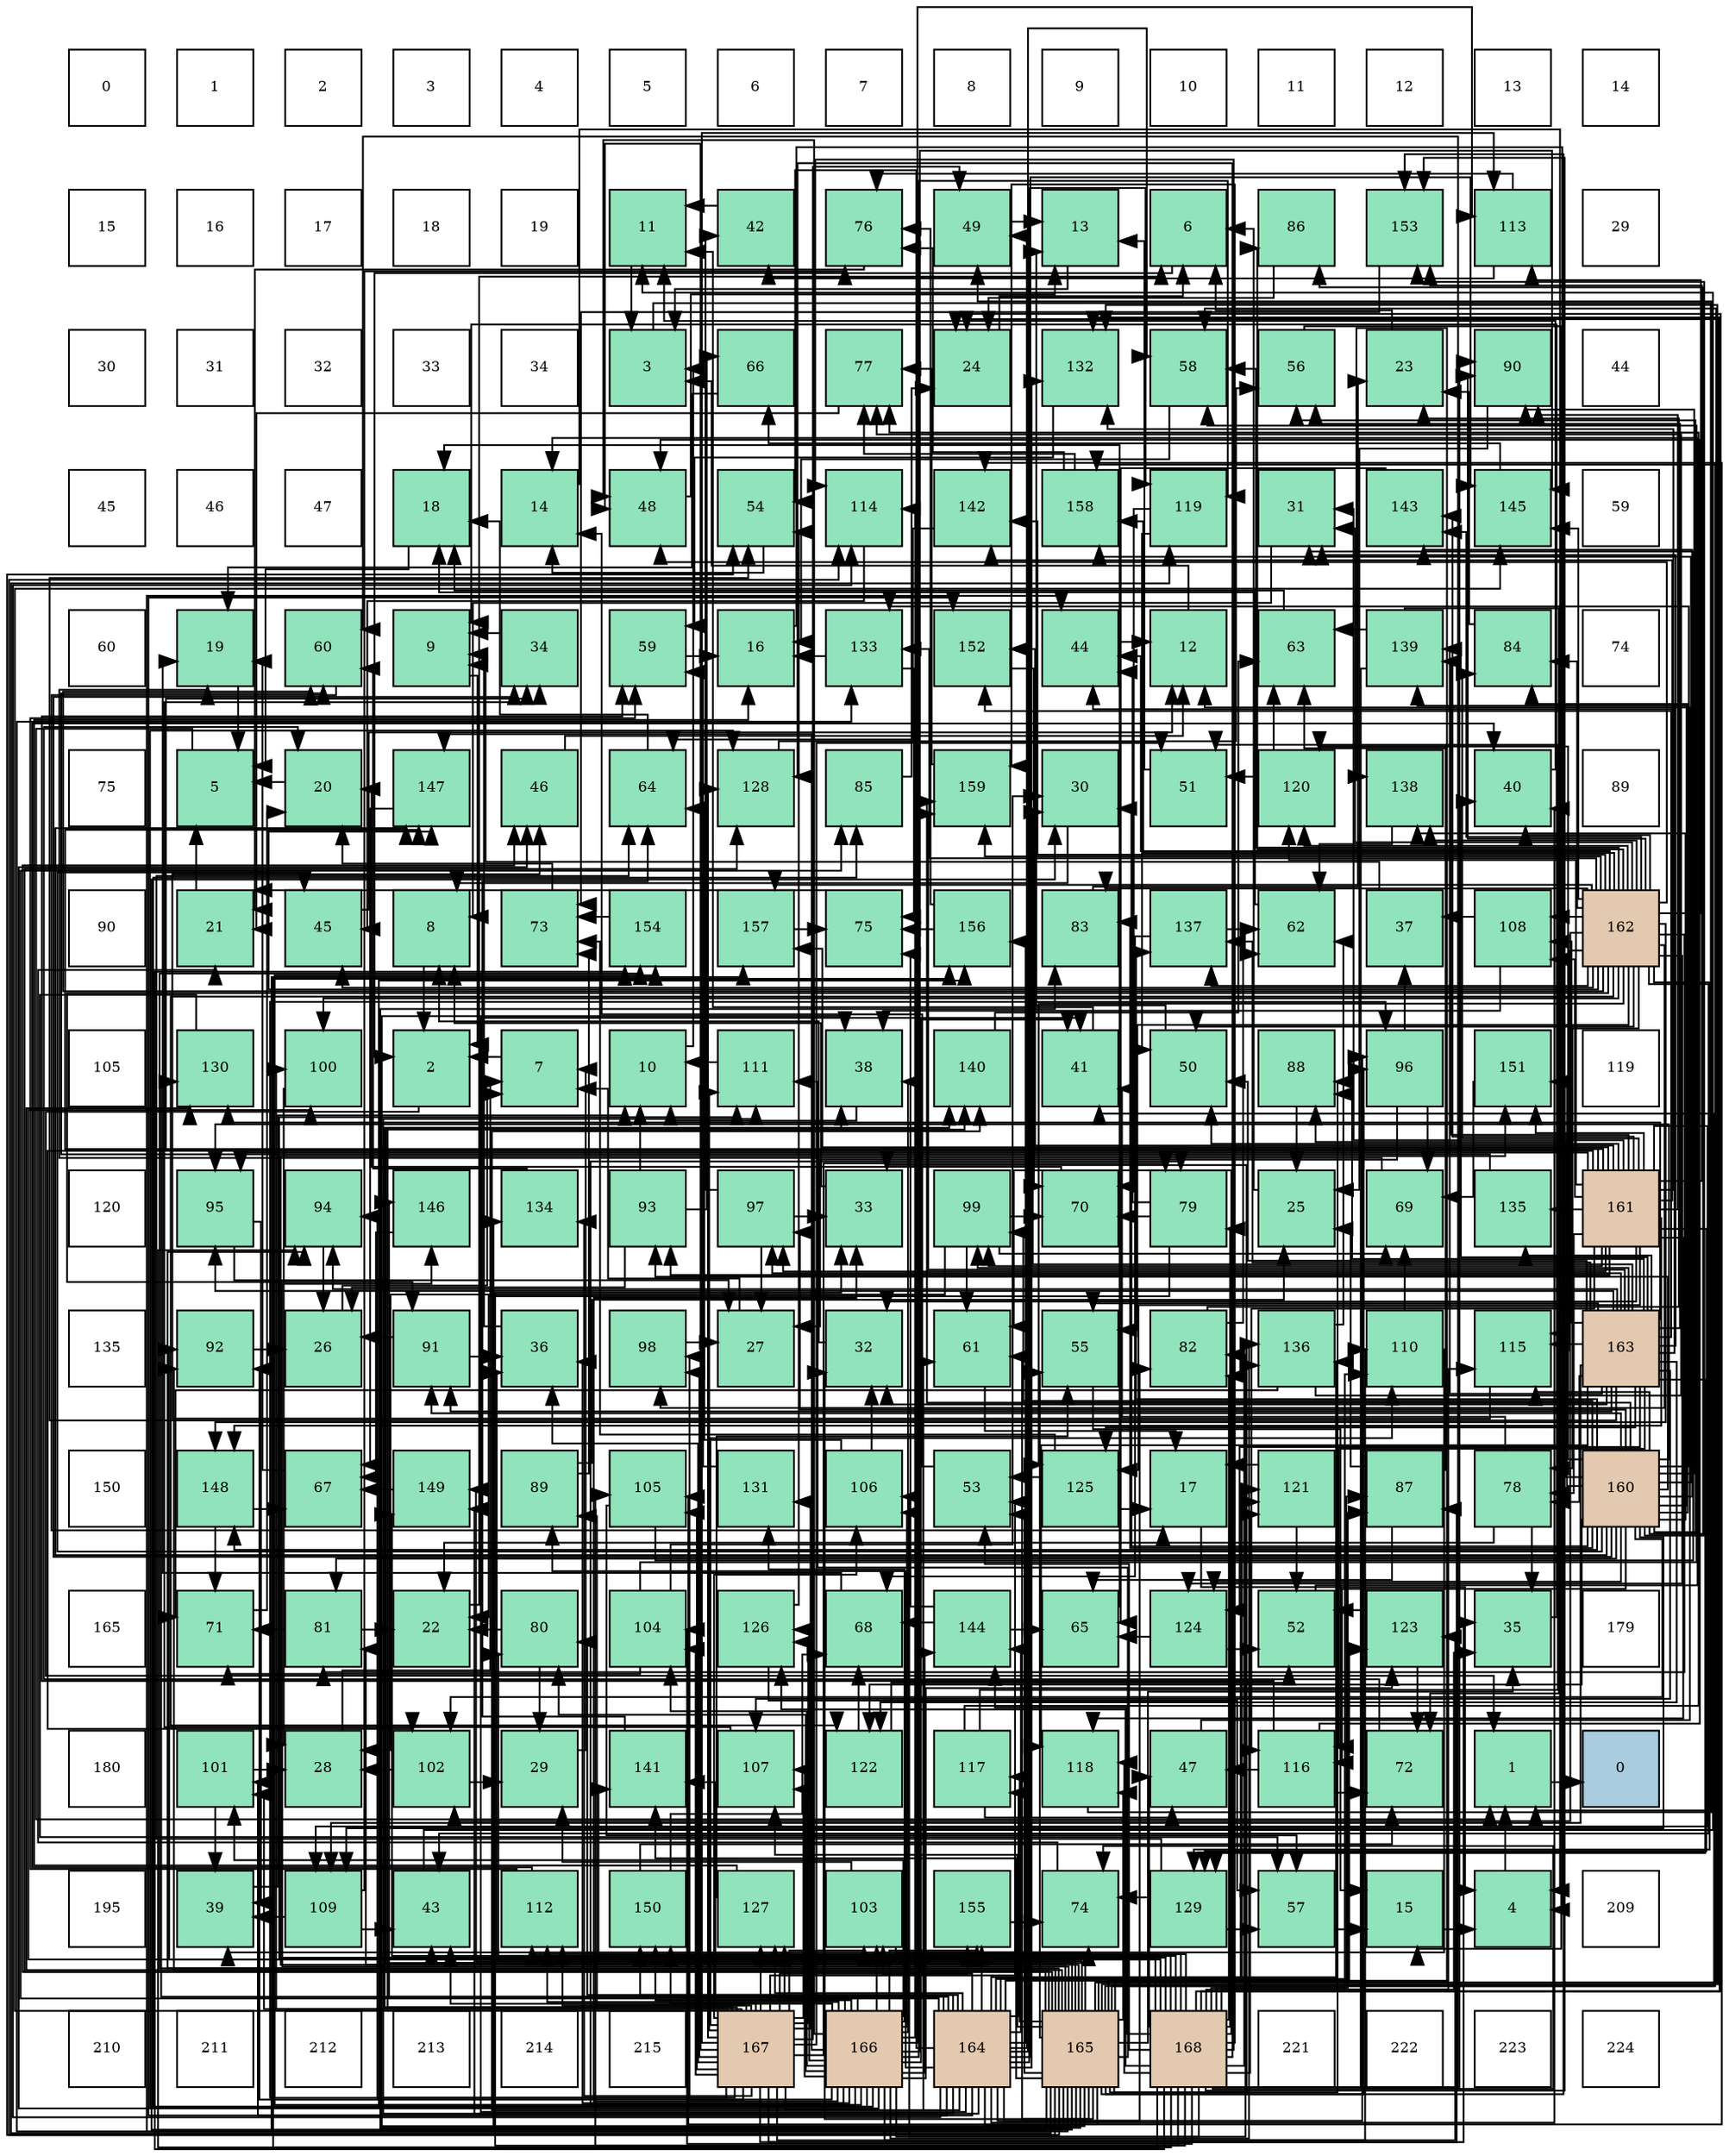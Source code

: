 digraph layout{
 rankdir=TB;
 splines=ortho;
 node [style=filled shape=square fixedsize=true width=0.6];
0[label="0", fontsize=8, fillcolor="#ffffff"];
1[label="1", fontsize=8, fillcolor="#ffffff"];
2[label="2", fontsize=8, fillcolor="#ffffff"];
3[label="3", fontsize=8, fillcolor="#ffffff"];
4[label="4", fontsize=8, fillcolor="#ffffff"];
5[label="5", fontsize=8, fillcolor="#ffffff"];
6[label="6", fontsize=8, fillcolor="#ffffff"];
7[label="7", fontsize=8, fillcolor="#ffffff"];
8[label="8", fontsize=8, fillcolor="#ffffff"];
9[label="9", fontsize=8, fillcolor="#ffffff"];
10[label="10", fontsize=8, fillcolor="#ffffff"];
11[label="11", fontsize=8, fillcolor="#ffffff"];
12[label="12", fontsize=8, fillcolor="#ffffff"];
13[label="13", fontsize=8, fillcolor="#ffffff"];
14[label="14", fontsize=8, fillcolor="#ffffff"];
15[label="15", fontsize=8, fillcolor="#ffffff"];
16[label="16", fontsize=8, fillcolor="#ffffff"];
17[label="17", fontsize=8, fillcolor="#ffffff"];
18[label="18", fontsize=8, fillcolor="#ffffff"];
19[label="19", fontsize=8, fillcolor="#ffffff"];
20[label="11", fontsize=8, fillcolor="#91e3bb"];
21[label="42", fontsize=8, fillcolor="#91e3bb"];
22[label="76", fontsize=8, fillcolor="#91e3bb"];
23[label="49", fontsize=8, fillcolor="#91e3bb"];
24[label="13", fontsize=8, fillcolor="#91e3bb"];
25[label="6", fontsize=8, fillcolor="#91e3bb"];
26[label="86", fontsize=8, fillcolor="#91e3bb"];
27[label="153", fontsize=8, fillcolor="#91e3bb"];
28[label="113", fontsize=8, fillcolor="#91e3bb"];
29[label="29", fontsize=8, fillcolor="#ffffff"];
30[label="30", fontsize=8, fillcolor="#ffffff"];
31[label="31", fontsize=8, fillcolor="#ffffff"];
32[label="32", fontsize=8, fillcolor="#ffffff"];
33[label="33", fontsize=8, fillcolor="#ffffff"];
34[label="34", fontsize=8, fillcolor="#ffffff"];
35[label="3", fontsize=8, fillcolor="#91e3bb"];
36[label="66", fontsize=8, fillcolor="#91e3bb"];
37[label="77", fontsize=8, fillcolor="#91e3bb"];
38[label="24", fontsize=8, fillcolor="#91e3bb"];
39[label="132", fontsize=8, fillcolor="#91e3bb"];
40[label="58", fontsize=8, fillcolor="#91e3bb"];
41[label="56", fontsize=8, fillcolor="#91e3bb"];
42[label="23", fontsize=8, fillcolor="#91e3bb"];
43[label="90", fontsize=8, fillcolor="#91e3bb"];
44[label="44", fontsize=8, fillcolor="#ffffff"];
45[label="45", fontsize=8, fillcolor="#ffffff"];
46[label="46", fontsize=8, fillcolor="#ffffff"];
47[label="47", fontsize=8, fillcolor="#ffffff"];
48[label="18", fontsize=8, fillcolor="#91e3bb"];
49[label="14", fontsize=8, fillcolor="#91e3bb"];
50[label="48", fontsize=8, fillcolor="#91e3bb"];
51[label="54", fontsize=8, fillcolor="#91e3bb"];
52[label="114", fontsize=8, fillcolor="#91e3bb"];
53[label="142", fontsize=8, fillcolor="#91e3bb"];
54[label="158", fontsize=8, fillcolor="#91e3bb"];
55[label="119", fontsize=8, fillcolor="#91e3bb"];
56[label="31", fontsize=8, fillcolor="#91e3bb"];
57[label="143", fontsize=8, fillcolor="#91e3bb"];
58[label="145", fontsize=8, fillcolor="#91e3bb"];
59[label="59", fontsize=8, fillcolor="#ffffff"];
60[label="60", fontsize=8, fillcolor="#ffffff"];
61[label="19", fontsize=8, fillcolor="#91e3bb"];
62[label="60", fontsize=8, fillcolor="#91e3bb"];
63[label="9", fontsize=8, fillcolor="#91e3bb"];
64[label="34", fontsize=8, fillcolor="#91e3bb"];
65[label="59", fontsize=8, fillcolor="#91e3bb"];
66[label="16", fontsize=8, fillcolor="#91e3bb"];
67[label="133", fontsize=8, fillcolor="#91e3bb"];
68[label="152", fontsize=8, fillcolor="#91e3bb"];
69[label="44", fontsize=8, fillcolor="#91e3bb"];
70[label="12", fontsize=8, fillcolor="#91e3bb"];
71[label="63", fontsize=8, fillcolor="#91e3bb"];
72[label="139", fontsize=8, fillcolor="#91e3bb"];
73[label="84", fontsize=8, fillcolor="#91e3bb"];
74[label="74", fontsize=8, fillcolor="#ffffff"];
75[label="75", fontsize=8, fillcolor="#ffffff"];
76[label="5", fontsize=8, fillcolor="#91e3bb"];
77[label="20", fontsize=8, fillcolor="#91e3bb"];
78[label="147", fontsize=8, fillcolor="#91e3bb"];
79[label="46", fontsize=8, fillcolor="#91e3bb"];
80[label="64", fontsize=8, fillcolor="#91e3bb"];
81[label="128", fontsize=8, fillcolor="#91e3bb"];
82[label="85", fontsize=8, fillcolor="#91e3bb"];
83[label="159", fontsize=8, fillcolor="#91e3bb"];
84[label="30", fontsize=8, fillcolor="#91e3bb"];
85[label="51", fontsize=8, fillcolor="#91e3bb"];
86[label="120", fontsize=8, fillcolor="#91e3bb"];
87[label="138", fontsize=8, fillcolor="#91e3bb"];
88[label="40", fontsize=8, fillcolor="#91e3bb"];
89[label="89", fontsize=8, fillcolor="#ffffff"];
90[label="90", fontsize=8, fillcolor="#ffffff"];
91[label="21", fontsize=8, fillcolor="#91e3bb"];
92[label="45", fontsize=8, fillcolor="#91e3bb"];
93[label="8", fontsize=8, fillcolor="#91e3bb"];
94[label="73", fontsize=8, fillcolor="#91e3bb"];
95[label="154", fontsize=8, fillcolor="#91e3bb"];
96[label="157", fontsize=8, fillcolor="#91e3bb"];
97[label="75", fontsize=8, fillcolor="#91e3bb"];
98[label="156", fontsize=8, fillcolor="#91e3bb"];
99[label="83", fontsize=8, fillcolor="#91e3bb"];
100[label="137", fontsize=8, fillcolor="#91e3bb"];
101[label="62", fontsize=8, fillcolor="#91e3bb"];
102[label="37", fontsize=8, fillcolor="#91e3bb"];
103[label="108", fontsize=8, fillcolor="#91e3bb"];
104[label="162", fontsize=8, fillcolor="#e3c9af"];
105[label="105", fontsize=8, fillcolor="#ffffff"];
106[label="130", fontsize=8, fillcolor="#91e3bb"];
107[label="100", fontsize=8, fillcolor="#91e3bb"];
108[label="2", fontsize=8, fillcolor="#91e3bb"];
109[label="7", fontsize=8, fillcolor="#91e3bb"];
110[label="10", fontsize=8, fillcolor="#91e3bb"];
111[label="111", fontsize=8, fillcolor="#91e3bb"];
112[label="38", fontsize=8, fillcolor="#91e3bb"];
113[label="140", fontsize=8, fillcolor="#91e3bb"];
114[label="41", fontsize=8, fillcolor="#91e3bb"];
115[label="50", fontsize=8, fillcolor="#91e3bb"];
116[label="88", fontsize=8, fillcolor="#91e3bb"];
117[label="96", fontsize=8, fillcolor="#91e3bb"];
118[label="151", fontsize=8, fillcolor="#91e3bb"];
119[label="119", fontsize=8, fillcolor="#ffffff"];
120[label="120", fontsize=8, fillcolor="#ffffff"];
121[label="95", fontsize=8, fillcolor="#91e3bb"];
122[label="94", fontsize=8, fillcolor="#91e3bb"];
123[label="146", fontsize=8, fillcolor="#91e3bb"];
124[label="134", fontsize=8, fillcolor="#91e3bb"];
125[label="93", fontsize=8, fillcolor="#91e3bb"];
126[label="97", fontsize=8, fillcolor="#91e3bb"];
127[label="33", fontsize=8, fillcolor="#91e3bb"];
128[label="99", fontsize=8, fillcolor="#91e3bb"];
129[label="70", fontsize=8, fillcolor="#91e3bb"];
130[label="79", fontsize=8, fillcolor="#91e3bb"];
131[label="25", fontsize=8, fillcolor="#91e3bb"];
132[label="69", fontsize=8, fillcolor="#91e3bb"];
133[label="135", fontsize=8, fillcolor="#91e3bb"];
134[label="161", fontsize=8, fillcolor="#e3c9af"];
135[label="135", fontsize=8, fillcolor="#ffffff"];
136[label="92", fontsize=8, fillcolor="#91e3bb"];
137[label="26", fontsize=8, fillcolor="#91e3bb"];
138[label="91", fontsize=8, fillcolor="#91e3bb"];
139[label="36", fontsize=8, fillcolor="#91e3bb"];
140[label="98", fontsize=8, fillcolor="#91e3bb"];
141[label="27", fontsize=8, fillcolor="#91e3bb"];
142[label="32", fontsize=8, fillcolor="#91e3bb"];
143[label="61", fontsize=8, fillcolor="#91e3bb"];
144[label="55", fontsize=8, fillcolor="#91e3bb"];
145[label="82", fontsize=8, fillcolor="#91e3bb"];
146[label="136", fontsize=8, fillcolor="#91e3bb"];
147[label="110", fontsize=8, fillcolor="#91e3bb"];
148[label="115", fontsize=8, fillcolor="#91e3bb"];
149[label="163", fontsize=8, fillcolor="#e3c9af"];
150[label="150", fontsize=8, fillcolor="#ffffff"];
151[label="148", fontsize=8, fillcolor="#91e3bb"];
152[label="67", fontsize=8, fillcolor="#91e3bb"];
153[label="149", fontsize=8, fillcolor="#91e3bb"];
154[label="89", fontsize=8, fillcolor="#91e3bb"];
155[label="105", fontsize=8, fillcolor="#91e3bb"];
156[label="131", fontsize=8, fillcolor="#91e3bb"];
157[label="106", fontsize=8, fillcolor="#91e3bb"];
158[label="53", fontsize=8, fillcolor="#91e3bb"];
159[label="125", fontsize=8, fillcolor="#91e3bb"];
160[label="17", fontsize=8, fillcolor="#91e3bb"];
161[label="121", fontsize=8, fillcolor="#91e3bb"];
162[label="87", fontsize=8, fillcolor="#91e3bb"];
163[label="78", fontsize=8, fillcolor="#91e3bb"];
164[label="160", fontsize=8, fillcolor="#e3c9af"];
165[label="165", fontsize=8, fillcolor="#ffffff"];
166[label="71", fontsize=8, fillcolor="#91e3bb"];
167[label="81", fontsize=8, fillcolor="#91e3bb"];
168[label="22", fontsize=8, fillcolor="#91e3bb"];
169[label="80", fontsize=8, fillcolor="#91e3bb"];
170[label="104", fontsize=8, fillcolor="#91e3bb"];
171[label="126", fontsize=8, fillcolor="#91e3bb"];
172[label="68", fontsize=8, fillcolor="#91e3bb"];
173[label="144", fontsize=8, fillcolor="#91e3bb"];
174[label="65", fontsize=8, fillcolor="#91e3bb"];
175[label="124", fontsize=8, fillcolor="#91e3bb"];
176[label="52", fontsize=8, fillcolor="#91e3bb"];
177[label="123", fontsize=8, fillcolor="#91e3bb"];
178[label="35", fontsize=8, fillcolor="#91e3bb"];
179[label="179", fontsize=8, fillcolor="#ffffff"];
180[label="180", fontsize=8, fillcolor="#ffffff"];
181[label="101", fontsize=8, fillcolor="#91e3bb"];
182[label="28", fontsize=8, fillcolor="#91e3bb"];
183[label="102", fontsize=8, fillcolor="#91e3bb"];
184[label="29", fontsize=8, fillcolor="#91e3bb"];
185[label="141", fontsize=8, fillcolor="#91e3bb"];
186[label="107", fontsize=8, fillcolor="#91e3bb"];
187[label="122", fontsize=8, fillcolor="#91e3bb"];
188[label="117", fontsize=8, fillcolor="#91e3bb"];
189[label="118", fontsize=8, fillcolor="#91e3bb"];
190[label="47", fontsize=8, fillcolor="#91e3bb"];
191[label="116", fontsize=8, fillcolor="#91e3bb"];
192[label="72", fontsize=8, fillcolor="#91e3bb"];
193[label="1", fontsize=8, fillcolor="#91e3bb"];
194[label="0", fontsize=8, fillcolor="#a9ccde"];
195[label="195", fontsize=8, fillcolor="#ffffff"];
196[label="39", fontsize=8, fillcolor="#91e3bb"];
197[label="109", fontsize=8, fillcolor="#91e3bb"];
198[label="43", fontsize=8, fillcolor="#91e3bb"];
199[label="112", fontsize=8, fillcolor="#91e3bb"];
200[label="150", fontsize=8, fillcolor="#91e3bb"];
201[label="127", fontsize=8, fillcolor="#91e3bb"];
202[label="103", fontsize=8, fillcolor="#91e3bb"];
203[label="155", fontsize=8, fillcolor="#91e3bb"];
204[label="74", fontsize=8, fillcolor="#91e3bb"];
205[label="129", fontsize=8, fillcolor="#91e3bb"];
206[label="57", fontsize=8, fillcolor="#91e3bb"];
207[label="15", fontsize=8, fillcolor="#91e3bb"];
208[label="4", fontsize=8, fillcolor="#91e3bb"];
209[label="209", fontsize=8, fillcolor="#ffffff"];
210[label="210", fontsize=8, fillcolor="#ffffff"];
211[label="211", fontsize=8, fillcolor="#ffffff"];
212[label="212", fontsize=8, fillcolor="#ffffff"];
213[label="213", fontsize=8, fillcolor="#ffffff"];
214[label="214", fontsize=8, fillcolor="#ffffff"];
215[label="215", fontsize=8, fillcolor="#ffffff"];
216[label="167", fontsize=8, fillcolor="#e3c9af"];
217[label="166", fontsize=8, fillcolor="#e3c9af"];
218[label="164", fontsize=8, fillcolor="#e3c9af"];
219[label="165", fontsize=8, fillcolor="#e3c9af"];
220[label="168", fontsize=8, fillcolor="#e3c9af"];
221[label="221", fontsize=8, fillcolor="#ffffff"];
222[label="222", fontsize=8, fillcolor="#ffffff"];
223[label="223", fontsize=8, fillcolor="#ffffff"];
224[label="224", fontsize=8, fillcolor="#ffffff"];
edge [constraint=false, style=vis];193 -> 194;
108 -> 193;
35 -> 193;
208 -> 193;
76 -> 193;
25 -> 108;
109 -> 108;
93 -> 108;
63 -> 108;
110 -> 35;
20 -> 35;
70 -> 35;
24 -> 35;
49 -> 208;
207 -> 208;
66 -> 208;
160 -> 208;
48 -> 76;
61 -> 76;
77 -> 76;
91 -> 76;
168 -> 25;
42 -> 25;
38 -> 25;
131 -> 25;
137 -> 109;
141 -> 109;
182 -> 109;
184 -> 109;
84 -> 93;
56 -> 93;
142 -> 93;
127 -> 93;
64 -> 63;
178 -> 63;
139 -> 63;
102 -> 63;
112 -> 110;
196 -> 110;
88 -> 20;
114 -> 20;
21 -> 20;
198 -> 20;
69 -> 70;
92 -> 70;
79 -> 70;
190 -> 70;
50 -> 24;
23 -> 24;
115 -> 24;
85 -> 24;
176 -> 49;
158 -> 49;
51 -> 49;
144 -> 207;
41 -> 207;
206 -> 207;
40 -> 66;
65 -> 66;
62 -> 160;
143 -> 160;
101 -> 48;
71 -> 48;
80 -> 48;
174 -> 48;
36 -> 61;
152 -> 61;
172 -> 61;
132 -> 61;
129 -> 77;
166 -> 77;
192 -> 77;
94 -> 77;
204 -> 91;
97 -> 91;
22 -> 91;
37 -> 91;
163 -> 168;
163 -> 178;
163 -> 114;
130 -> 168;
130 -> 69;
130 -> 129;
169 -> 168;
169 -> 184;
167 -> 168;
167 -> 166;
145 -> 42;
145 -> 101;
99 -> 42;
73 -> 42;
82 -> 38;
26 -> 38;
162 -> 131;
162 -> 71;
162 -> 174;
116 -> 131;
154 -> 131;
154 -> 94;
43 -> 131;
138 -> 137;
138 -> 139;
136 -> 137;
125 -> 110;
125 -> 137;
125 -> 36;
122 -> 137;
121 -> 141;
121 -> 196;
117 -> 141;
117 -> 102;
117 -> 132;
126 -> 141;
126 -> 127;
126 -> 21;
140 -> 141;
128 -> 182;
128 -> 143;
128 -> 132;
128 -> 129;
107 -> 182;
181 -> 182;
181 -> 196;
183 -> 182;
183 -> 184;
202 -> 184;
202 -> 204;
170 -> 84;
170 -> 40;
170 -> 166;
155 -> 56;
155 -> 206;
157 -> 142;
157 -> 80;
186 -> 64;
103 -> 102;
103 -> 112;
197 -> 196;
197 -> 198;
197 -> 22;
147 -> 196;
147 -> 132;
111 -> 110;
199 -> 88;
199 -> 65;
28 -> 21;
28 -> 22;
52 -> 92;
148 -> 79;
191 -> 190;
191 -> 50;
191 -> 65;
191 -> 192;
188 -> 190;
188 -> 85;
188 -> 37;
189 -> 23;
55 -> 115;
55 -> 129;
86 -> 85;
86 -> 71;
161 -> 160;
161 -> 176;
187 -> 176;
187 -> 172;
177 -> 176;
177 -> 192;
175 -> 176;
175 -> 174;
159 -> 160;
159 -> 158;
159 -> 94;
171 -> 51;
171 -> 206;
201 -> 66;
201 -> 144;
81 -> 41;
205 -> 206;
205 -> 80;
205 -> 204;
106 -> 206;
156 -> 65;
39 -> 65;
67 -> 66;
67 -> 97;
124 -> 62;
133 -> 62;
146 -> 101;
146 -> 166;
146 -> 37;
100 -> 101;
100 -> 172;
87 -> 101;
72 -> 71;
72 -> 192;
72 -> 204;
113 -> 71;
185 -> 80;
53 -> 80;
57 -> 174;
173 -> 174;
173 -> 172;
173 -> 97;
58 -> 36;
123 -> 152;
78 -> 152;
151 -> 152;
151 -> 166;
153 -> 152;
200 -> 172;
200 -> 192;
118 -> 132;
68 -> 129;
27 -> 94;
95 -> 94;
203 -> 204;
98 -> 97;
98 -> 22;
96 -> 97;
54 -> 22;
54 -> 37;
83 -> 37;
164 -> 84;
164 -> 64;
164 -> 92;
164 -> 41;
164 -> 167;
164 -> 99;
164 -> 73;
164 -> 26;
164 -> 116;
164 -> 43;
164 -> 138;
164 -> 125;
164 -> 121;
164 -> 126;
164 -> 128;
164 -> 183;
164 -> 197;
164 -> 148;
164 -> 191;
164 -> 86;
164 -> 187;
164 -> 175;
164 -> 67;
164 -> 100;
164 -> 87;
164 -> 72;
164 -> 57;
164 -> 78;
164 -> 151;
164 -> 118;
164 -> 27;
164 -> 54;
164 -> 83;
134 -> 56;
134 -> 142;
134 -> 64;
134 -> 115;
134 -> 163;
134 -> 73;
134 -> 43;
134 -> 125;
134 -> 121;
134 -> 126;
134 -> 128;
134 -> 183;
134 -> 103;
134 -> 197;
134 -> 191;
134 -> 189;
134 -> 86;
134 -> 159;
134 -> 205;
134 -> 39;
134 -> 133;
134 -> 72;
134 -> 53;
134 -> 57;
134 -> 78;
134 -> 151;
134 -> 118;
134 -> 68;
134 -> 27;
134 -> 96;
104 -> 56;
104 -> 88;
104 -> 198;
104 -> 69;
104 -> 92;
104 -> 50;
104 -> 115;
104 -> 144;
104 -> 40;
104 -> 62;
104 -> 163;
104 -> 167;
104 -> 99;
104 -> 73;
104 -> 26;
104 -> 43;
104 -> 138;
104 -> 140;
104 -> 107;
104 -> 183;
104 -> 103;
104 -> 28;
104 -> 148;
104 -> 86;
104 -> 187;
104 -> 175;
104 -> 159;
104 -> 205;
104 -> 67;
104 -> 100;
104 -> 87;
104 -> 53;
104 -> 57;
104 -> 58;
104 -> 78;
104 -> 151;
104 -> 96;
104 -> 54;
104 -> 83;
149 -> 84;
149 -> 56;
149 -> 142;
149 -> 88;
149 -> 69;
149 -> 115;
149 -> 51;
149 -> 144;
149 -> 41;
149 -> 163;
149 -> 116;
149 -> 138;
149 -> 122;
149 -> 121;
149 -> 126;
149 -> 128;
149 -> 186;
149 -> 103;
149 -> 197;
149 -> 148;
149 -> 191;
149 -> 189;
149 -> 187;
149 -> 175;
149 -> 159;
149 -> 205;
149 -> 106;
149 -> 133;
149 -> 100;
149 -> 72;
149 -> 68;
149 -> 83;
218 -> 88;
218 -> 114;
218 -> 23;
218 -> 51;
218 -> 40;
218 -> 169;
218 -> 145;
218 -> 82;
218 -> 162;
218 -> 154;
218 -> 117;
218 -> 181;
218 -> 202;
218 -> 111;
218 -> 52;
218 -> 188;
218 -> 55;
218 -> 161;
218 -> 177;
218 -> 201;
218 -> 106;
218 -> 39;
218 -> 146;
218 -> 113;
218 -> 53;
218 -> 173;
218 -> 58;
218 -> 123;
218 -> 153;
218 -> 200;
218 -> 68;
218 -> 203;
218 -> 98;
219 -> 38;
219 -> 84;
219 -> 142;
219 -> 127;
219 -> 178;
219 -> 139;
219 -> 112;
219 -> 114;
219 -> 198;
219 -> 69;
219 -> 79;
219 -> 158;
219 -> 51;
219 -> 144;
219 -> 40;
219 -> 143;
219 -> 167;
219 -> 99;
219 -> 116;
219 -> 136;
219 -> 122;
219 -> 117;
219 -> 155;
219 -> 186;
219 -> 111;
219 -> 52;
219 -> 188;
219 -> 189;
219 -> 55;
219 -> 161;
219 -> 81;
219 -> 106;
219 -> 39;
219 -> 67;
219 -> 124;
219 -> 87;
219 -> 113;
219 -> 185;
219 -> 123;
219 -> 153;
219 -> 118;
219 -> 27;
219 -> 95;
219 -> 96;
219 -> 54;
217 -> 127;
217 -> 139;
217 -> 112;
217 -> 114;
217 -> 198;
217 -> 79;
217 -> 50;
217 -> 130;
217 -> 169;
217 -> 145;
217 -> 82;
217 -> 140;
217 -> 181;
217 -> 202;
217 -> 170;
217 -> 157;
217 -> 186;
217 -> 147;
217 -> 199;
217 -> 28;
217 -> 52;
217 -> 55;
217 -> 177;
217 -> 171;
217 -> 201;
217 -> 81;
217 -> 156;
217 -> 146;
217 -> 185;
217 -> 173;
217 -> 58;
217 -> 78;
217 -> 200;
217 -> 95;
217 -> 203;
217 -> 98;
216 -> 178;
216 -> 139;
216 -> 112;
216 -> 50;
216 -> 23;
216 -> 85;
216 -> 158;
216 -> 143;
216 -> 130;
216 -> 162;
216 -> 154;
216 -> 136;
216 -> 122;
216 -> 117;
216 -> 140;
216 -> 107;
216 -> 181;
216 -> 202;
216 -> 170;
216 -> 155;
216 -> 157;
216 -> 186;
216 -> 147;
216 -> 111;
216 -> 199;
216 -> 28;
216 -> 177;
216 -> 171;
216 -> 201;
216 -> 81;
216 -> 156;
216 -> 124;
216 -> 113;
216 -> 58;
216 -> 200;
216 -> 203;
220 -> 38;
220 -> 127;
220 -> 178;
220 -> 190;
220 -> 158;
220 -> 62;
220 -> 143;
220 -> 130;
220 -> 169;
220 -> 145;
220 -> 162;
220 -> 43;
220 -> 136;
220 -> 122;
220 -> 107;
220 -> 170;
220 -> 155;
220 -> 157;
220 -> 147;
220 -> 111;
220 -> 199;
220 -> 52;
220 -> 148;
220 -> 189;
220 -> 161;
220 -> 171;
220 -> 81;
220 -> 39;
220 -> 146;
220 -> 185;
220 -> 173;
220 -> 153;
220 -> 27;
220 -> 95;
220 -> 98;
220 -> 83;
edge [constraint=true, style=invis];
0 -> 15 -> 30 -> 45 -> 60 -> 75 -> 90 -> 105 -> 120 -> 135 -> 150 -> 165 -> 180 -> 195 -> 210;
1 -> 16 -> 31 -> 46 -> 61 -> 76 -> 91 -> 106 -> 121 -> 136 -> 151 -> 166 -> 181 -> 196 -> 211;
2 -> 17 -> 32 -> 47 -> 62 -> 77 -> 92 -> 107 -> 122 -> 137 -> 152 -> 167 -> 182 -> 197 -> 212;
3 -> 18 -> 33 -> 48 -> 63 -> 78 -> 93 -> 108 -> 123 -> 138 -> 153 -> 168 -> 183 -> 198 -> 213;
4 -> 19 -> 34 -> 49 -> 64 -> 79 -> 94 -> 109 -> 124 -> 139 -> 154 -> 169 -> 184 -> 199 -> 214;
5 -> 20 -> 35 -> 50 -> 65 -> 80 -> 95 -> 110 -> 125 -> 140 -> 155 -> 170 -> 185 -> 200 -> 215;
6 -> 21 -> 36 -> 51 -> 66 -> 81 -> 96 -> 111 -> 126 -> 141 -> 156 -> 171 -> 186 -> 201 -> 216;
7 -> 22 -> 37 -> 52 -> 67 -> 82 -> 97 -> 112 -> 127 -> 142 -> 157 -> 172 -> 187 -> 202 -> 217;
8 -> 23 -> 38 -> 53 -> 68 -> 83 -> 98 -> 113 -> 128 -> 143 -> 158 -> 173 -> 188 -> 203 -> 218;
9 -> 24 -> 39 -> 54 -> 69 -> 84 -> 99 -> 114 -> 129 -> 144 -> 159 -> 174 -> 189 -> 204 -> 219;
10 -> 25 -> 40 -> 55 -> 70 -> 85 -> 100 -> 115 -> 130 -> 145 -> 160 -> 175 -> 190 -> 205 -> 220;
11 -> 26 -> 41 -> 56 -> 71 -> 86 -> 101 -> 116 -> 131 -> 146 -> 161 -> 176 -> 191 -> 206 -> 221;
12 -> 27 -> 42 -> 57 -> 72 -> 87 -> 102 -> 117 -> 132 -> 147 -> 162 -> 177 -> 192 -> 207 -> 222;
13 -> 28 -> 43 -> 58 -> 73 -> 88 -> 103 -> 118 -> 133 -> 148 -> 163 -> 178 -> 193 -> 208 -> 223;
14 -> 29 -> 44 -> 59 -> 74 -> 89 -> 104 -> 119 -> 134 -> 149 -> 164 -> 179 -> 194 -> 209 -> 224;
rank = same {0 -> 1 -> 2 -> 3 -> 4 -> 5 -> 6 -> 7 -> 8 -> 9 -> 10 -> 11 -> 12 -> 13 -> 14};
rank = same {15 -> 16 -> 17 -> 18 -> 19 -> 20 -> 21 -> 22 -> 23 -> 24 -> 25 -> 26 -> 27 -> 28 -> 29};
rank = same {30 -> 31 -> 32 -> 33 -> 34 -> 35 -> 36 -> 37 -> 38 -> 39 -> 40 -> 41 -> 42 -> 43 -> 44};
rank = same {45 -> 46 -> 47 -> 48 -> 49 -> 50 -> 51 -> 52 -> 53 -> 54 -> 55 -> 56 -> 57 -> 58 -> 59};
rank = same {60 -> 61 -> 62 -> 63 -> 64 -> 65 -> 66 -> 67 -> 68 -> 69 -> 70 -> 71 -> 72 -> 73 -> 74};
rank = same {75 -> 76 -> 77 -> 78 -> 79 -> 80 -> 81 -> 82 -> 83 -> 84 -> 85 -> 86 -> 87 -> 88 -> 89};
rank = same {90 -> 91 -> 92 -> 93 -> 94 -> 95 -> 96 -> 97 -> 98 -> 99 -> 100 -> 101 -> 102 -> 103 -> 104};
rank = same {105 -> 106 -> 107 -> 108 -> 109 -> 110 -> 111 -> 112 -> 113 -> 114 -> 115 -> 116 -> 117 -> 118 -> 119};
rank = same {120 -> 121 -> 122 -> 123 -> 124 -> 125 -> 126 -> 127 -> 128 -> 129 -> 130 -> 131 -> 132 -> 133 -> 134};
rank = same {135 -> 136 -> 137 -> 138 -> 139 -> 140 -> 141 -> 142 -> 143 -> 144 -> 145 -> 146 -> 147 -> 148 -> 149};
rank = same {150 -> 151 -> 152 -> 153 -> 154 -> 155 -> 156 -> 157 -> 158 -> 159 -> 160 -> 161 -> 162 -> 163 -> 164};
rank = same {165 -> 166 -> 167 -> 168 -> 169 -> 170 -> 171 -> 172 -> 173 -> 174 -> 175 -> 176 -> 177 -> 178 -> 179};
rank = same {180 -> 181 -> 182 -> 183 -> 184 -> 185 -> 186 -> 187 -> 188 -> 189 -> 190 -> 191 -> 192 -> 193 -> 194};
rank = same {195 -> 196 -> 197 -> 198 -> 199 -> 200 -> 201 -> 202 -> 203 -> 204 -> 205 -> 206 -> 207 -> 208 -> 209};
rank = same {210 -> 211 -> 212 -> 213 -> 214 -> 215 -> 216 -> 217 -> 218 -> 219 -> 220 -> 221 -> 222 -> 223 -> 224};
}